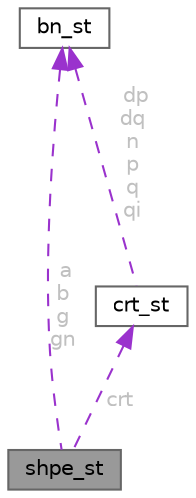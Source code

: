 digraph "shpe_st"
{
 // LATEX_PDF_SIZE
  bgcolor="transparent";
  edge [fontname=Helvetica,fontsize=10,labelfontname=Helvetica,labelfontsize=10];
  node [fontname=Helvetica,fontsize=10,shape=box,height=0.2,width=0.4];
  Node1 [id="Node000001",label="shpe_st",height=0.2,width=0.4,color="gray40", fillcolor="grey60", style="filled", fontcolor="black",tooltip=" "];
  Node2 -> Node1 [id="edge1_Node000001_Node000002",dir="back",color="darkorchid3",style="dashed",tooltip=" ",label=" a\nb\ng\ngn",fontcolor="grey" ];
  Node2 [id="Node000002",label="bn_st",height=0.2,width=0.4,color="gray40", fillcolor="white", style="filled",URL="$d7/d62/structbn__st.html",tooltip=" "];
  Node3 -> Node1 [id="edge2_Node000001_Node000003",dir="back",color="darkorchid3",style="dashed",tooltip=" ",label=" crt",fontcolor="grey" ];
  Node3 [id="Node000003",label="crt_st",height=0.2,width=0.4,color="gray40", fillcolor="white", style="filled",URL="$d3/d86/structcrt__st.html",tooltip=" "];
  Node2 -> Node3 [id="edge3_Node000003_Node000002",dir="back",color="darkorchid3",style="dashed",tooltip=" ",label=" dp\ndq\nn\np\nq\nqi",fontcolor="grey" ];
}
